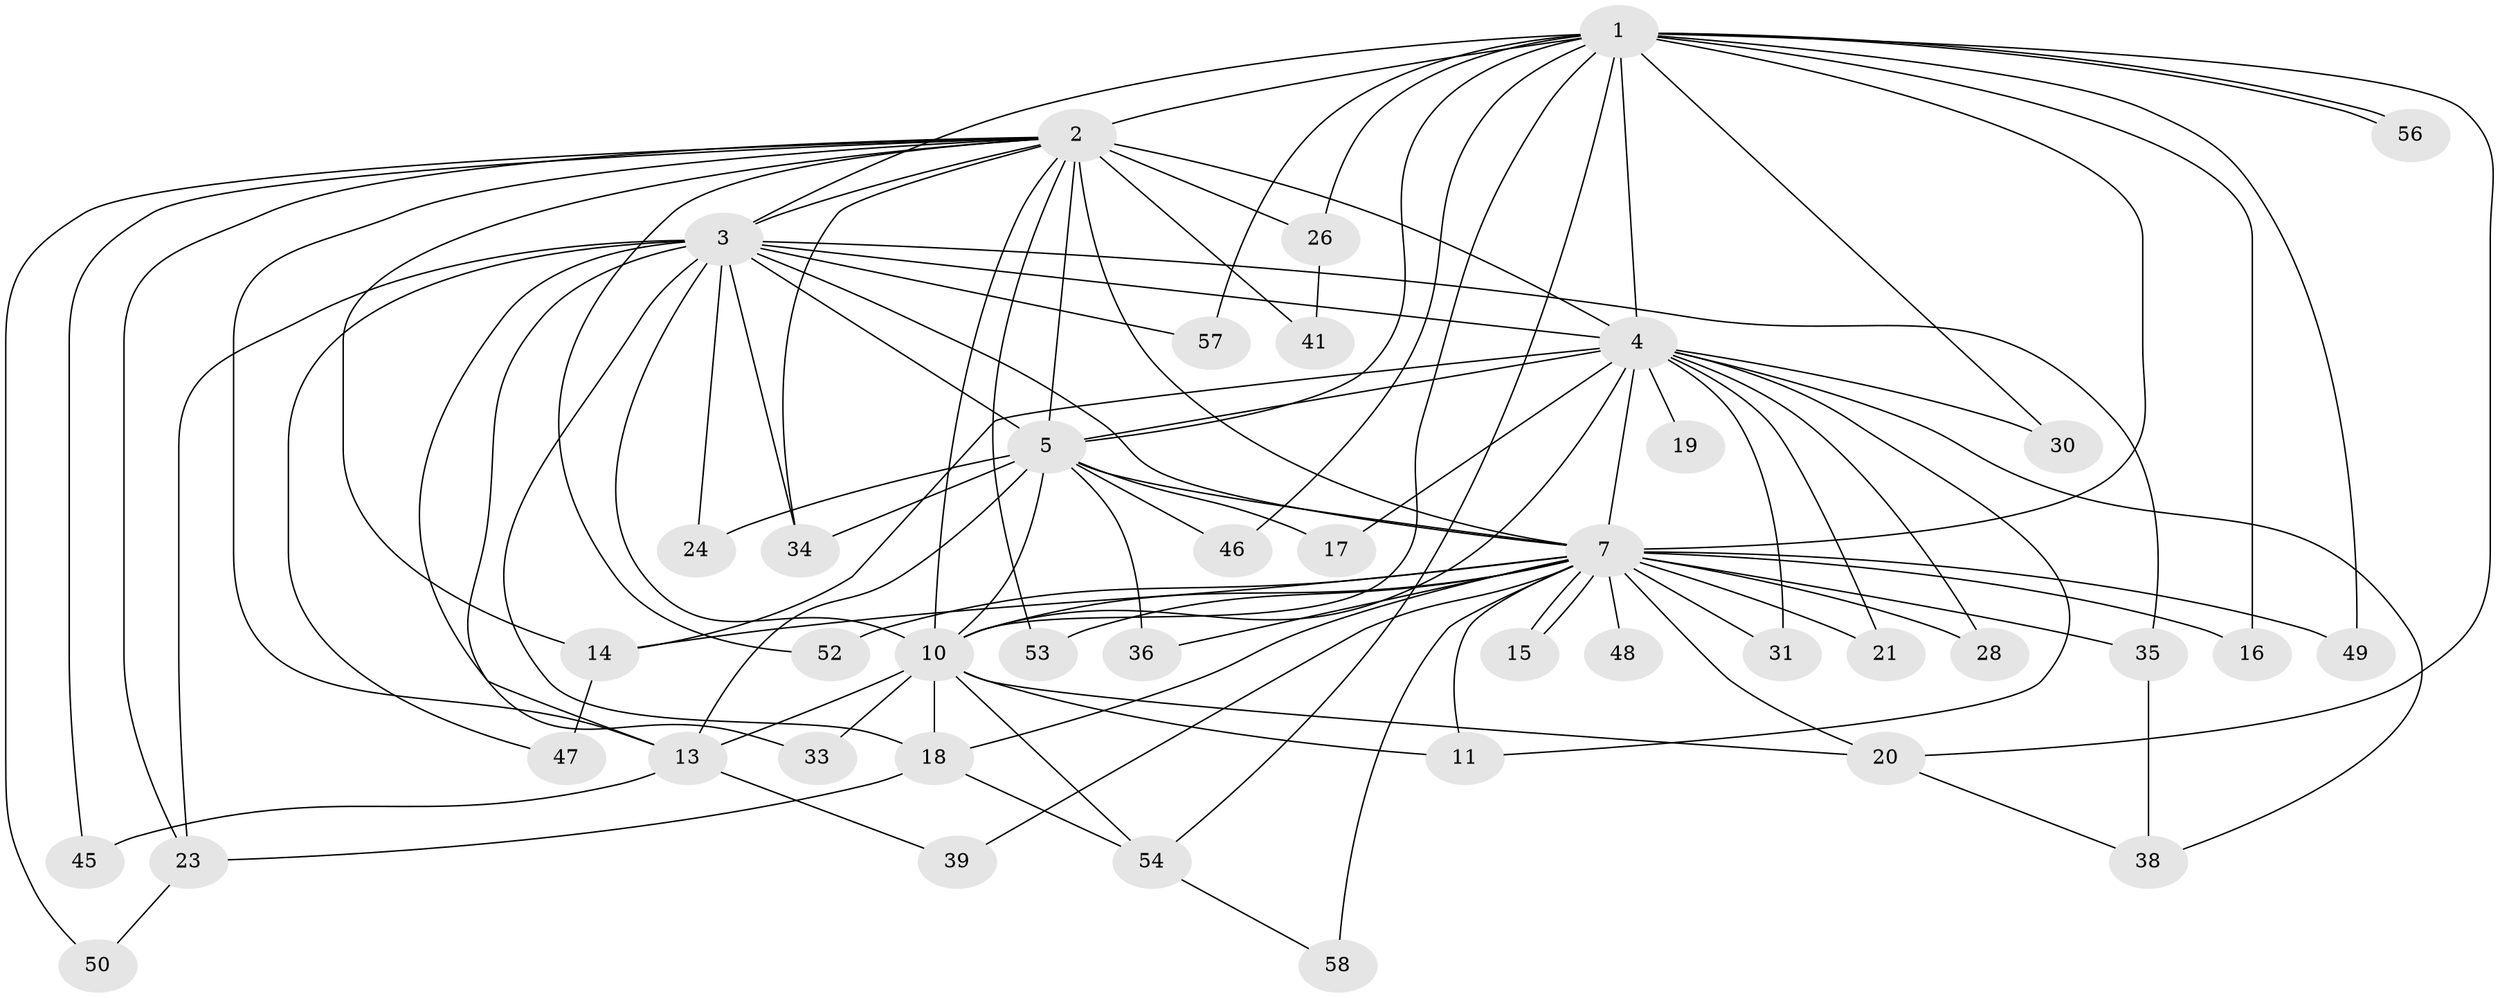 // Generated by graph-tools (version 1.1) at 2025/23/03/03/25 07:23:42]
// undirected, 42 vertices, 99 edges
graph export_dot {
graph [start="1"]
  node [color=gray90,style=filled];
  1 [super="+37"];
  2 [super="+9"];
  3 [super="+27"];
  4 [super="+6"];
  5 [super="+22"];
  7 [super="+8"];
  10 [super="+12"];
  11 [super="+25"];
  13 [super="+42"];
  14 [super="+29"];
  15;
  16;
  17;
  18 [super="+32"];
  19;
  20 [super="+51"];
  21;
  23 [super="+43"];
  24;
  26;
  28;
  30;
  31;
  33;
  34 [super="+40"];
  35;
  36;
  38 [super="+44"];
  39;
  41;
  45;
  46;
  47;
  48;
  49;
  50;
  52;
  53;
  54 [super="+55"];
  56;
  57;
  58;
  1 -- 2 [weight=3];
  1 -- 3;
  1 -- 4 [weight=2];
  1 -- 5;
  1 -- 7 [weight=2];
  1 -- 10;
  1 -- 16;
  1 -- 20;
  1 -- 26;
  1 -- 30;
  1 -- 46;
  1 -- 49;
  1 -- 54;
  1 -- 56;
  1 -- 56;
  1 -- 57;
  2 -- 3 [weight=2];
  2 -- 4 [weight=4];
  2 -- 5 [weight=2];
  2 -- 7 [weight=4];
  2 -- 10 [weight=2];
  2 -- 26;
  2 -- 41;
  2 -- 45;
  2 -- 52;
  2 -- 53;
  2 -- 14;
  2 -- 50;
  2 -- 23;
  2 -- 13;
  2 -- 34;
  3 -- 4 [weight=2];
  3 -- 5;
  3 -- 7 [weight=2];
  3 -- 10;
  3 -- 23;
  3 -- 24;
  3 -- 33;
  3 -- 34;
  3 -- 47;
  3 -- 57;
  3 -- 35;
  3 -- 13;
  3 -- 18;
  4 -- 5 [weight=2];
  4 -- 7 [weight=4];
  4 -- 10 [weight=3];
  4 -- 19 [weight=2];
  4 -- 30;
  4 -- 38;
  4 -- 11;
  4 -- 14;
  4 -- 17;
  4 -- 21;
  4 -- 28;
  4 -- 31;
  5 -- 7 [weight=2];
  5 -- 10 [weight=2];
  5 -- 13;
  5 -- 17;
  5 -- 34;
  5 -- 36;
  5 -- 46;
  5 -- 24;
  7 -- 10 [weight=2];
  7 -- 11;
  7 -- 15;
  7 -- 15;
  7 -- 16;
  7 -- 20;
  7 -- 28;
  7 -- 36;
  7 -- 39;
  7 -- 48 [weight=2];
  7 -- 52;
  7 -- 53;
  7 -- 58;
  7 -- 35;
  7 -- 49;
  7 -- 18;
  7 -- 21;
  7 -- 31;
  7 -- 14;
  10 -- 13;
  10 -- 18;
  10 -- 33;
  10 -- 54;
  10 -- 11;
  10 -- 20;
  13 -- 39;
  13 -- 45;
  14 -- 47;
  18 -- 23;
  18 -- 54;
  20 -- 38;
  23 -- 50;
  26 -- 41;
  35 -- 38;
  54 -- 58;
}
